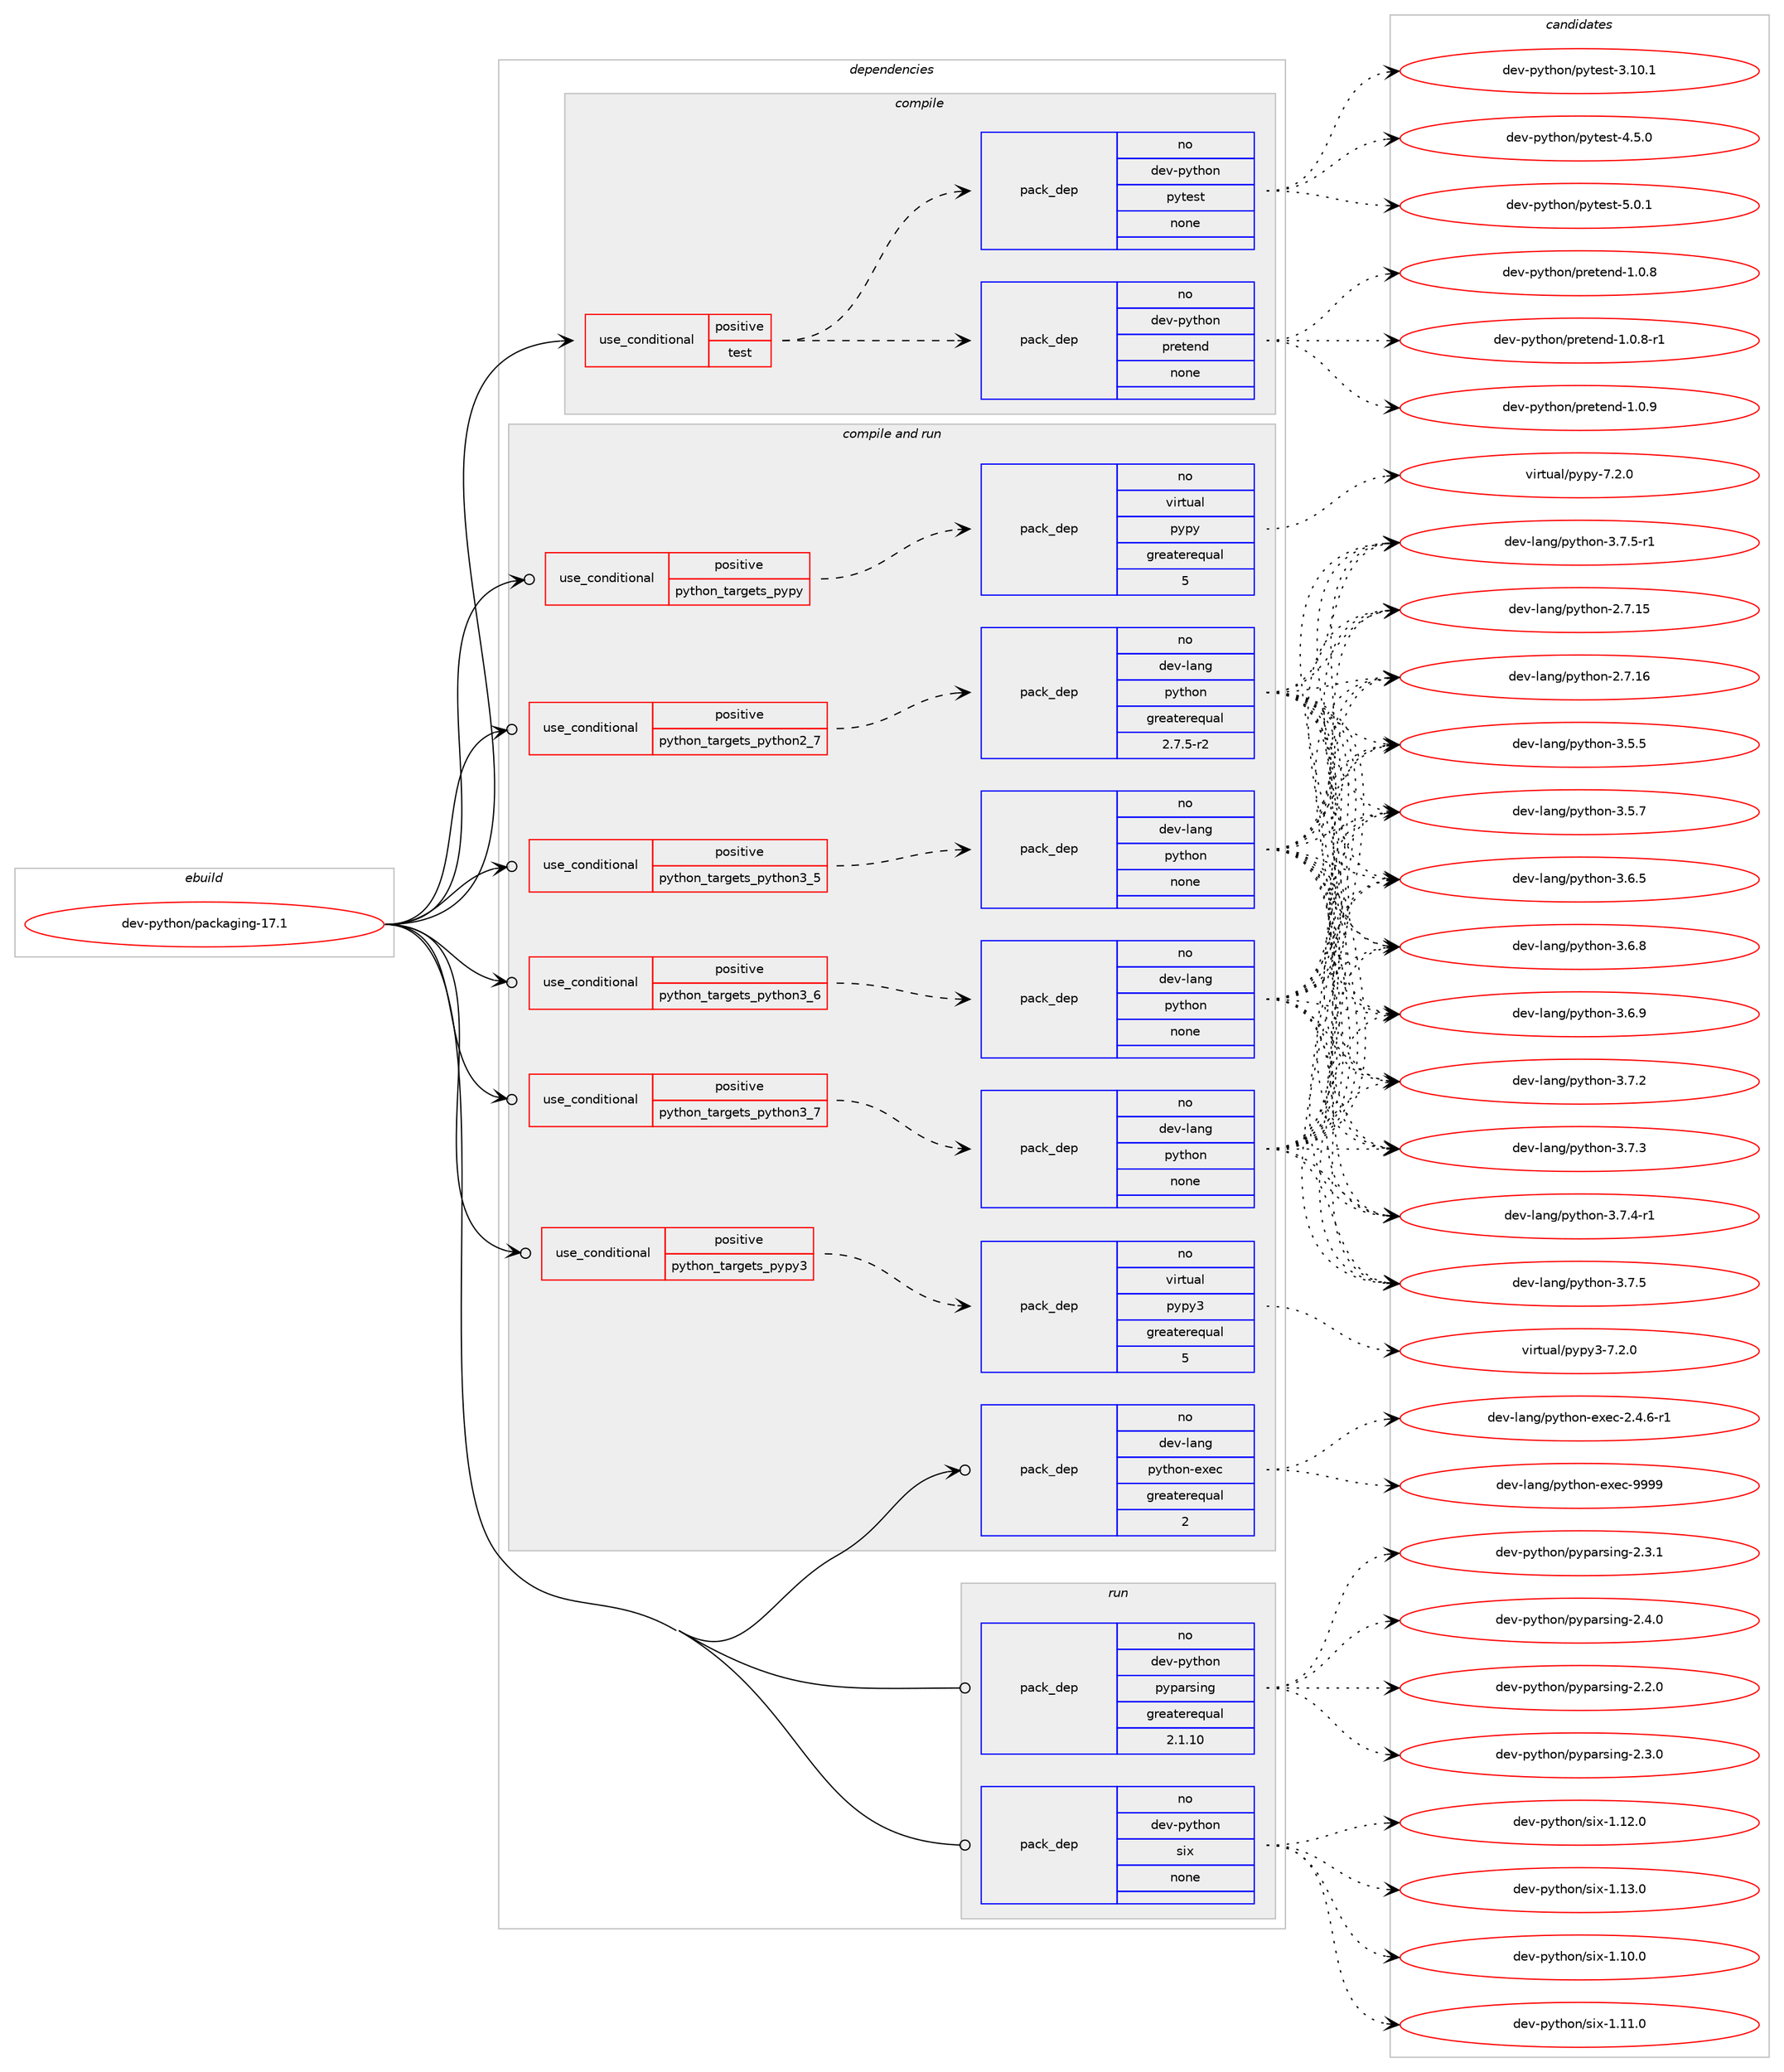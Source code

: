 digraph prolog {

# *************
# Graph options
# *************

newrank=true;
concentrate=true;
compound=true;
graph [rankdir=LR,fontname=Helvetica,fontsize=10,ranksep=1.5];#, ranksep=2.5, nodesep=0.2];
edge  [arrowhead=vee];
node  [fontname=Helvetica,fontsize=10];

# **********
# The ebuild
# **********

subgraph cluster_leftcol {
color=gray;
label=<<i>ebuild</i>>;
id [label="dev-python/packaging-17.1", color=red, width=4, href="../dev-python/packaging-17.1.svg"];
}

# ****************
# The dependencies
# ****************

subgraph cluster_midcol {
color=gray;
label=<<i>dependencies</i>>;
subgraph cluster_compile {
fillcolor="#eeeeee";
style=filled;
label=<<i>compile</i>>;
subgraph cond143972 {
dependency620094 [label=<<TABLE BORDER="0" CELLBORDER="1" CELLSPACING="0" CELLPADDING="4"><TR><TD ROWSPAN="3" CELLPADDING="10">use_conditional</TD></TR><TR><TD>positive</TD></TR><TR><TD>test</TD></TR></TABLE>>, shape=none, color=red];
subgraph pack464310 {
dependency620095 [label=<<TABLE BORDER="0" CELLBORDER="1" CELLSPACING="0" CELLPADDING="4" WIDTH="220"><TR><TD ROWSPAN="6" CELLPADDING="30">pack_dep</TD></TR><TR><TD WIDTH="110">no</TD></TR><TR><TD>dev-python</TD></TR><TR><TD>pretend</TD></TR><TR><TD>none</TD></TR><TR><TD></TD></TR></TABLE>>, shape=none, color=blue];
}
dependency620094:e -> dependency620095:w [weight=20,style="dashed",arrowhead="vee"];
subgraph pack464311 {
dependency620096 [label=<<TABLE BORDER="0" CELLBORDER="1" CELLSPACING="0" CELLPADDING="4" WIDTH="220"><TR><TD ROWSPAN="6" CELLPADDING="30">pack_dep</TD></TR><TR><TD WIDTH="110">no</TD></TR><TR><TD>dev-python</TD></TR><TR><TD>pytest</TD></TR><TR><TD>none</TD></TR><TR><TD></TD></TR></TABLE>>, shape=none, color=blue];
}
dependency620094:e -> dependency620096:w [weight=20,style="dashed",arrowhead="vee"];
}
id:e -> dependency620094:w [weight=20,style="solid",arrowhead="vee"];
}
subgraph cluster_compileandrun {
fillcolor="#eeeeee";
style=filled;
label=<<i>compile and run</i>>;
subgraph cond143973 {
dependency620097 [label=<<TABLE BORDER="0" CELLBORDER="1" CELLSPACING="0" CELLPADDING="4"><TR><TD ROWSPAN="3" CELLPADDING="10">use_conditional</TD></TR><TR><TD>positive</TD></TR><TR><TD>python_targets_pypy</TD></TR></TABLE>>, shape=none, color=red];
subgraph pack464312 {
dependency620098 [label=<<TABLE BORDER="0" CELLBORDER="1" CELLSPACING="0" CELLPADDING="4" WIDTH="220"><TR><TD ROWSPAN="6" CELLPADDING="30">pack_dep</TD></TR><TR><TD WIDTH="110">no</TD></TR><TR><TD>virtual</TD></TR><TR><TD>pypy</TD></TR><TR><TD>greaterequal</TD></TR><TR><TD>5</TD></TR></TABLE>>, shape=none, color=blue];
}
dependency620097:e -> dependency620098:w [weight=20,style="dashed",arrowhead="vee"];
}
id:e -> dependency620097:w [weight=20,style="solid",arrowhead="odotvee"];
subgraph cond143974 {
dependency620099 [label=<<TABLE BORDER="0" CELLBORDER="1" CELLSPACING="0" CELLPADDING="4"><TR><TD ROWSPAN="3" CELLPADDING="10">use_conditional</TD></TR><TR><TD>positive</TD></TR><TR><TD>python_targets_pypy3</TD></TR></TABLE>>, shape=none, color=red];
subgraph pack464313 {
dependency620100 [label=<<TABLE BORDER="0" CELLBORDER="1" CELLSPACING="0" CELLPADDING="4" WIDTH="220"><TR><TD ROWSPAN="6" CELLPADDING="30">pack_dep</TD></TR><TR><TD WIDTH="110">no</TD></TR><TR><TD>virtual</TD></TR><TR><TD>pypy3</TD></TR><TR><TD>greaterequal</TD></TR><TR><TD>5</TD></TR></TABLE>>, shape=none, color=blue];
}
dependency620099:e -> dependency620100:w [weight=20,style="dashed",arrowhead="vee"];
}
id:e -> dependency620099:w [weight=20,style="solid",arrowhead="odotvee"];
subgraph cond143975 {
dependency620101 [label=<<TABLE BORDER="0" CELLBORDER="1" CELLSPACING="0" CELLPADDING="4"><TR><TD ROWSPAN="3" CELLPADDING="10">use_conditional</TD></TR><TR><TD>positive</TD></TR><TR><TD>python_targets_python2_7</TD></TR></TABLE>>, shape=none, color=red];
subgraph pack464314 {
dependency620102 [label=<<TABLE BORDER="0" CELLBORDER="1" CELLSPACING="0" CELLPADDING="4" WIDTH="220"><TR><TD ROWSPAN="6" CELLPADDING="30">pack_dep</TD></TR><TR><TD WIDTH="110">no</TD></TR><TR><TD>dev-lang</TD></TR><TR><TD>python</TD></TR><TR><TD>greaterequal</TD></TR><TR><TD>2.7.5-r2</TD></TR></TABLE>>, shape=none, color=blue];
}
dependency620101:e -> dependency620102:w [weight=20,style="dashed",arrowhead="vee"];
}
id:e -> dependency620101:w [weight=20,style="solid",arrowhead="odotvee"];
subgraph cond143976 {
dependency620103 [label=<<TABLE BORDER="0" CELLBORDER="1" CELLSPACING="0" CELLPADDING="4"><TR><TD ROWSPAN="3" CELLPADDING="10">use_conditional</TD></TR><TR><TD>positive</TD></TR><TR><TD>python_targets_python3_5</TD></TR></TABLE>>, shape=none, color=red];
subgraph pack464315 {
dependency620104 [label=<<TABLE BORDER="0" CELLBORDER="1" CELLSPACING="0" CELLPADDING="4" WIDTH="220"><TR><TD ROWSPAN="6" CELLPADDING="30">pack_dep</TD></TR><TR><TD WIDTH="110">no</TD></TR><TR><TD>dev-lang</TD></TR><TR><TD>python</TD></TR><TR><TD>none</TD></TR><TR><TD></TD></TR></TABLE>>, shape=none, color=blue];
}
dependency620103:e -> dependency620104:w [weight=20,style="dashed",arrowhead="vee"];
}
id:e -> dependency620103:w [weight=20,style="solid",arrowhead="odotvee"];
subgraph cond143977 {
dependency620105 [label=<<TABLE BORDER="0" CELLBORDER="1" CELLSPACING="0" CELLPADDING="4"><TR><TD ROWSPAN="3" CELLPADDING="10">use_conditional</TD></TR><TR><TD>positive</TD></TR><TR><TD>python_targets_python3_6</TD></TR></TABLE>>, shape=none, color=red];
subgraph pack464316 {
dependency620106 [label=<<TABLE BORDER="0" CELLBORDER="1" CELLSPACING="0" CELLPADDING="4" WIDTH="220"><TR><TD ROWSPAN="6" CELLPADDING="30">pack_dep</TD></TR><TR><TD WIDTH="110">no</TD></TR><TR><TD>dev-lang</TD></TR><TR><TD>python</TD></TR><TR><TD>none</TD></TR><TR><TD></TD></TR></TABLE>>, shape=none, color=blue];
}
dependency620105:e -> dependency620106:w [weight=20,style="dashed",arrowhead="vee"];
}
id:e -> dependency620105:w [weight=20,style="solid",arrowhead="odotvee"];
subgraph cond143978 {
dependency620107 [label=<<TABLE BORDER="0" CELLBORDER="1" CELLSPACING="0" CELLPADDING="4"><TR><TD ROWSPAN="3" CELLPADDING="10">use_conditional</TD></TR><TR><TD>positive</TD></TR><TR><TD>python_targets_python3_7</TD></TR></TABLE>>, shape=none, color=red];
subgraph pack464317 {
dependency620108 [label=<<TABLE BORDER="0" CELLBORDER="1" CELLSPACING="0" CELLPADDING="4" WIDTH="220"><TR><TD ROWSPAN="6" CELLPADDING="30">pack_dep</TD></TR><TR><TD WIDTH="110">no</TD></TR><TR><TD>dev-lang</TD></TR><TR><TD>python</TD></TR><TR><TD>none</TD></TR><TR><TD></TD></TR></TABLE>>, shape=none, color=blue];
}
dependency620107:e -> dependency620108:w [weight=20,style="dashed",arrowhead="vee"];
}
id:e -> dependency620107:w [weight=20,style="solid",arrowhead="odotvee"];
subgraph pack464318 {
dependency620109 [label=<<TABLE BORDER="0" CELLBORDER="1" CELLSPACING="0" CELLPADDING="4" WIDTH="220"><TR><TD ROWSPAN="6" CELLPADDING="30">pack_dep</TD></TR><TR><TD WIDTH="110">no</TD></TR><TR><TD>dev-lang</TD></TR><TR><TD>python-exec</TD></TR><TR><TD>greaterequal</TD></TR><TR><TD>2</TD></TR></TABLE>>, shape=none, color=blue];
}
id:e -> dependency620109:w [weight=20,style="solid",arrowhead="odotvee"];
}
subgraph cluster_run {
fillcolor="#eeeeee";
style=filled;
label=<<i>run</i>>;
subgraph pack464319 {
dependency620110 [label=<<TABLE BORDER="0" CELLBORDER="1" CELLSPACING="0" CELLPADDING="4" WIDTH="220"><TR><TD ROWSPAN="6" CELLPADDING="30">pack_dep</TD></TR><TR><TD WIDTH="110">no</TD></TR><TR><TD>dev-python</TD></TR><TR><TD>pyparsing</TD></TR><TR><TD>greaterequal</TD></TR><TR><TD>2.1.10</TD></TR></TABLE>>, shape=none, color=blue];
}
id:e -> dependency620110:w [weight=20,style="solid",arrowhead="odot"];
subgraph pack464320 {
dependency620111 [label=<<TABLE BORDER="0" CELLBORDER="1" CELLSPACING="0" CELLPADDING="4" WIDTH="220"><TR><TD ROWSPAN="6" CELLPADDING="30">pack_dep</TD></TR><TR><TD WIDTH="110">no</TD></TR><TR><TD>dev-python</TD></TR><TR><TD>six</TD></TR><TR><TD>none</TD></TR><TR><TD></TD></TR></TABLE>>, shape=none, color=blue];
}
id:e -> dependency620111:w [weight=20,style="solid",arrowhead="odot"];
}
}

# **************
# The candidates
# **************

subgraph cluster_choices {
rank=same;
color=gray;
label=<<i>candidates</i>>;

subgraph choice464310 {
color=black;
nodesep=1;
choice1001011184511212111610411111047112114101116101110100454946484656 [label="dev-python/pretend-1.0.8", color=red, width=4,href="../dev-python/pretend-1.0.8.svg"];
choice10010111845112121116104111110471121141011161011101004549464846564511449 [label="dev-python/pretend-1.0.8-r1", color=red, width=4,href="../dev-python/pretend-1.0.8-r1.svg"];
choice1001011184511212111610411111047112114101116101110100454946484657 [label="dev-python/pretend-1.0.9", color=red, width=4,href="../dev-python/pretend-1.0.9.svg"];
dependency620095:e -> choice1001011184511212111610411111047112114101116101110100454946484656:w [style=dotted,weight="100"];
dependency620095:e -> choice10010111845112121116104111110471121141011161011101004549464846564511449:w [style=dotted,weight="100"];
dependency620095:e -> choice1001011184511212111610411111047112114101116101110100454946484657:w [style=dotted,weight="100"];
}
subgraph choice464311 {
color=black;
nodesep=1;
choice100101118451121211161041111104711212111610111511645514649484649 [label="dev-python/pytest-3.10.1", color=red, width=4,href="../dev-python/pytest-3.10.1.svg"];
choice1001011184511212111610411111047112121116101115116455246534648 [label="dev-python/pytest-4.5.0", color=red, width=4,href="../dev-python/pytest-4.5.0.svg"];
choice1001011184511212111610411111047112121116101115116455346484649 [label="dev-python/pytest-5.0.1", color=red, width=4,href="../dev-python/pytest-5.0.1.svg"];
dependency620096:e -> choice100101118451121211161041111104711212111610111511645514649484649:w [style=dotted,weight="100"];
dependency620096:e -> choice1001011184511212111610411111047112121116101115116455246534648:w [style=dotted,weight="100"];
dependency620096:e -> choice1001011184511212111610411111047112121116101115116455346484649:w [style=dotted,weight="100"];
}
subgraph choice464312 {
color=black;
nodesep=1;
choice1181051141161179710847112121112121455546504648 [label="virtual/pypy-7.2.0", color=red, width=4,href="../virtual/pypy-7.2.0.svg"];
dependency620098:e -> choice1181051141161179710847112121112121455546504648:w [style=dotted,weight="100"];
}
subgraph choice464313 {
color=black;
nodesep=1;
choice118105114116117971084711212111212151455546504648 [label="virtual/pypy3-7.2.0", color=red, width=4,href="../virtual/pypy3-7.2.0.svg"];
dependency620100:e -> choice118105114116117971084711212111212151455546504648:w [style=dotted,weight="100"];
}
subgraph choice464314 {
color=black;
nodesep=1;
choice10010111845108971101034711212111610411111045504655464953 [label="dev-lang/python-2.7.15", color=red, width=4,href="../dev-lang/python-2.7.15.svg"];
choice10010111845108971101034711212111610411111045504655464954 [label="dev-lang/python-2.7.16", color=red, width=4,href="../dev-lang/python-2.7.16.svg"];
choice100101118451089711010347112121116104111110455146534653 [label="dev-lang/python-3.5.5", color=red, width=4,href="../dev-lang/python-3.5.5.svg"];
choice100101118451089711010347112121116104111110455146534655 [label="dev-lang/python-3.5.7", color=red, width=4,href="../dev-lang/python-3.5.7.svg"];
choice100101118451089711010347112121116104111110455146544653 [label="dev-lang/python-3.6.5", color=red, width=4,href="../dev-lang/python-3.6.5.svg"];
choice100101118451089711010347112121116104111110455146544656 [label="dev-lang/python-3.6.8", color=red, width=4,href="../dev-lang/python-3.6.8.svg"];
choice100101118451089711010347112121116104111110455146544657 [label="dev-lang/python-3.6.9", color=red, width=4,href="../dev-lang/python-3.6.9.svg"];
choice100101118451089711010347112121116104111110455146554650 [label="dev-lang/python-3.7.2", color=red, width=4,href="../dev-lang/python-3.7.2.svg"];
choice100101118451089711010347112121116104111110455146554651 [label="dev-lang/python-3.7.3", color=red, width=4,href="../dev-lang/python-3.7.3.svg"];
choice1001011184510897110103471121211161041111104551465546524511449 [label="dev-lang/python-3.7.4-r1", color=red, width=4,href="../dev-lang/python-3.7.4-r1.svg"];
choice100101118451089711010347112121116104111110455146554653 [label="dev-lang/python-3.7.5", color=red, width=4,href="../dev-lang/python-3.7.5.svg"];
choice1001011184510897110103471121211161041111104551465546534511449 [label="dev-lang/python-3.7.5-r1", color=red, width=4,href="../dev-lang/python-3.7.5-r1.svg"];
dependency620102:e -> choice10010111845108971101034711212111610411111045504655464953:w [style=dotted,weight="100"];
dependency620102:e -> choice10010111845108971101034711212111610411111045504655464954:w [style=dotted,weight="100"];
dependency620102:e -> choice100101118451089711010347112121116104111110455146534653:w [style=dotted,weight="100"];
dependency620102:e -> choice100101118451089711010347112121116104111110455146534655:w [style=dotted,weight="100"];
dependency620102:e -> choice100101118451089711010347112121116104111110455146544653:w [style=dotted,weight="100"];
dependency620102:e -> choice100101118451089711010347112121116104111110455146544656:w [style=dotted,weight="100"];
dependency620102:e -> choice100101118451089711010347112121116104111110455146544657:w [style=dotted,weight="100"];
dependency620102:e -> choice100101118451089711010347112121116104111110455146554650:w [style=dotted,weight="100"];
dependency620102:e -> choice100101118451089711010347112121116104111110455146554651:w [style=dotted,weight="100"];
dependency620102:e -> choice1001011184510897110103471121211161041111104551465546524511449:w [style=dotted,weight="100"];
dependency620102:e -> choice100101118451089711010347112121116104111110455146554653:w [style=dotted,weight="100"];
dependency620102:e -> choice1001011184510897110103471121211161041111104551465546534511449:w [style=dotted,weight="100"];
}
subgraph choice464315 {
color=black;
nodesep=1;
choice10010111845108971101034711212111610411111045504655464953 [label="dev-lang/python-2.7.15", color=red, width=4,href="../dev-lang/python-2.7.15.svg"];
choice10010111845108971101034711212111610411111045504655464954 [label="dev-lang/python-2.7.16", color=red, width=4,href="../dev-lang/python-2.7.16.svg"];
choice100101118451089711010347112121116104111110455146534653 [label="dev-lang/python-3.5.5", color=red, width=4,href="../dev-lang/python-3.5.5.svg"];
choice100101118451089711010347112121116104111110455146534655 [label="dev-lang/python-3.5.7", color=red, width=4,href="../dev-lang/python-3.5.7.svg"];
choice100101118451089711010347112121116104111110455146544653 [label="dev-lang/python-3.6.5", color=red, width=4,href="../dev-lang/python-3.6.5.svg"];
choice100101118451089711010347112121116104111110455146544656 [label="dev-lang/python-3.6.8", color=red, width=4,href="../dev-lang/python-3.6.8.svg"];
choice100101118451089711010347112121116104111110455146544657 [label="dev-lang/python-3.6.9", color=red, width=4,href="../dev-lang/python-3.6.9.svg"];
choice100101118451089711010347112121116104111110455146554650 [label="dev-lang/python-3.7.2", color=red, width=4,href="../dev-lang/python-3.7.2.svg"];
choice100101118451089711010347112121116104111110455146554651 [label="dev-lang/python-3.7.3", color=red, width=4,href="../dev-lang/python-3.7.3.svg"];
choice1001011184510897110103471121211161041111104551465546524511449 [label="dev-lang/python-3.7.4-r1", color=red, width=4,href="../dev-lang/python-3.7.4-r1.svg"];
choice100101118451089711010347112121116104111110455146554653 [label="dev-lang/python-3.7.5", color=red, width=4,href="../dev-lang/python-3.7.5.svg"];
choice1001011184510897110103471121211161041111104551465546534511449 [label="dev-lang/python-3.7.5-r1", color=red, width=4,href="../dev-lang/python-3.7.5-r1.svg"];
dependency620104:e -> choice10010111845108971101034711212111610411111045504655464953:w [style=dotted,weight="100"];
dependency620104:e -> choice10010111845108971101034711212111610411111045504655464954:w [style=dotted,weight="100"];
dependency620104:e -> choice100101118451089711010347112121116104111110455146534653:w [style=dotted,weight="100"];
dependency620104:e -> choice100101118451089711010347112121116104111110455146534655:w [style=dotted,weight="100"];
dependency620104:e -> choice100101118451089711010347112121116104111110455146544653:w [style=dotted,weight="100"];
dependency620104:e -> choice100101118451089711010347112121116104111110455146544656:w [style=dotted,weight="100"];
dependency620104:e -> choice100101118451089711010347112121116104111110455146544657:w [style=dotted,weight="100"];
dependency620104:e -> choice100101118451089711010347112121116104111110455146554650:w [style=dotted,weight="100"];
dependency620104:e -> choice100101118451089711010347112121116104111110455146554651:w [style=dotted,weight="100"];
dependency620104:e -> choice1001011184510897110103471121211161041111104551465546524511449:w [style=dotted,weight="100"];
dependency620104:e -> choice100101118451089711010347112121116104111110455146554653:w [style=dotted,weight="100"];
dependency620104:e -> choice1001011184510897110103471121211161041111104551465546534511449:w [style=dotted,weight="100"];
}
subgraph choice464316 {
color=black;
nodesep=1;
choice10010111845108971101034711212111610411111045504655464953 [label="dev-lang/python-2.7.15", color=red, width=4,href="../dev-lang/python-2.7.15.svg"];
choice10010111845108971101034711212111610411111045504655464954 [label="dev-lang/python-2.7.16", color=red, width=4,href="../dev-lang/python-2.7.16.svg"];
choice100101118451089711010347112121116104111110455146534653 [label="dev-lang/python-3.5.5", color=red, width=4,href="../dev-lang/python-3.5.5.svg"];
choice100101118451089711010347112121116104111110455146534655 [label="dev-lang/python-3.5.7", color=red, width=4,href="../dev-lang/python-3.5.7.svg"];
choice100101118451089711010347112121116104111110455146544653 [label="dev-lang/python-3.6.5", color=red, width=4,href="../dev-lang/python-3.6.5.svg"];
choice100101118451089711010347112121116104111110455146544656 [label="dev-lang/python-3.6.8", color=red, width=4,href="../dev-lang/python-3.6.8.svg"];
choice100101118451089711010347112121116104111110455146544657 [label="dev-lang/python-3.6.9", color=red, width=4,href="../dev-lang/python-3.6.9.svg"];
choice100101118451089711010347112121116104111110455146554650 [label="dev-lang/python-3.7.2", color=red, width=4,href="../dev-lang/python-3.7.2.svg"];
choice100101118451089711010347112121116104111110455146554651 [label="dev-lang/python-3.7.3", color=red, width=4,href="../dev-lang/python-3.7.3.svg"];
choice1001011184510897110103471121211161041111104551465546524511449 [label="dev-lang/python-3.7.4-r1", color=red, width=4,href="../dev-lang/python-3.7.4-r1.svg"];
choice100101118451089711010347112121116104111110455146554653 [label="dev-lang/python-3.7.5", color=red, width=4,href="../dev-lang/python-3.7.5.svg"];
choice1001011184510897110103471121211161041111104551465546534511449 [label="dev-lang/python-3.7.5-r1", color=red, width=4,href="../dev-lang/python-3.7.5-r1.svg"];
dependency620106:e -> choice10010111845108971101034711212111610411111045504655464953:w [style=dotted,weight="100"];
dependency620106:e -> choice10010111845108971101034711212111610411111045504655464954:w [style=dotted,weight="100"];
dependency620106:e -> choice100101118451089711010347112121116104111110455146534653:w [style=dotted,weight="100"];
dependency620106:e -> choice100101118451089711010347112121116104111110455146534655:w [style=dotted,weight="100"];
dependency620106:e -> choice100101118451089711010347112121116104111110455146544653:w [style=dotted,weight="100"];
dependency620106:e -> choice100101118451089711010347112121116104111110455146544656:w [style=dotted,weight="100"];
dependency620106:e -> choice100101118451089711010347112121116104111110455146544657:w [style=dotted,weight="100"];
dependency620106:e -> choice100101118451089711010347112121116104111110455146554650:w [style=dotted,weight="100"];
dependency620106:e -> choice100101118451089711010347112121116104111110455146554651:w [style=dotted,weight="100"];
dependency620106:e -> choice1001011184510897110103471121211161041111104551465546524511449:w [style=dotted,weight="100"];
dependency620106:e -> choice100101118451089711010347112121116104111110455146554653:w [style=dotted,weight="100"];
dependency620106:e -> choice1001011184510897110103471121211161041111104551465546534511449:w [style=dotted,weight="100"];
}
subgraph choice464317 {
color=black;
nodesep=1;
choice10010111845108971101034711212111610411111045504655464953 [label="dev-lang/python-2.7.15", color=red, width=4,href="../dev-lang/python-2.7.15.svg"];
choice10010111845108971101034711212111610411111045504655464954 [label="dev-lang/python-2.7.16", color=red, width=4,href="../dev-lang/python-2.7.16.svg"];
choice100101118451089711010347112121116104111110455146534653 [label="dev-lang/python-3.5.5", color=red, width=4,href="../dev-lang/python-3.5.5.svg"];
choice100101118451089711010347112121116104111110455146534655 [label="dev-lang/python-3.5.7", color=red, width=4,href="../dev-lang/python-3.5.7.svg"];
choice100101118451089711010347112121116104111110455146544653 [label="dev-lang/python-3.6.5", color=red, width=4,href="../dev-lang/python-3.6.5.svg"];
choice100101118451089711010347112121116104111110455146544656 [label="dev-lang/python-3.6.8", color=red, width=4,href="../dev-lang/python-3.6.8.svg"];
choice100101118451089711010347112121116104111110455146544657 [label="dev-lang/python-3.6.9", color=red, width=4,href="../dev-lang/python-3.6.9.svg"];
choice100101118451089711010347112121116104111110455146554650 [label="dev-lang/python-3.7.2", color=red, width=4,href="../dev-lang/python-3.7.2.svg"];
choice100101118451089711010347112121116104111110455146554651 [label="dev-lang/python-3.7.3", color=red, width=4,href="../dev-lang/python-3.7.3.svg"];
choice1001011184510897110103471121211161041111104551465546524511449 [label="dev-lang/python-3.7.4-r1", color=red, width=4,href="../dev-lang/python-3.7.4-r1.svg"];
choice100101118451089711010347112121116104111110455146554653 [label="dev-lang/python-3.7.5", color=red, width=4,href="../dev-lang/python-3.7.5.svg"];
choice1001011184510897110103471121211161041111104551465546534511449 [label="dev-lang/python-3.7.5-r1", color=red, width=4,href="../dev-lang/python-3.7.5-r1.svg"];
dependency620108:e -> choice10010111845108971101034711212111610411111045504655464953:w [style=dotted,weight="100"];
dependency620108:e -> choice10010111845108971101034711212111610411111045504655464954:w [style=dotted,weight="100"];
dependency620108:e -> choice100101118451089711010347112121116104111110455146534653:w [style=dotted,weight="100"];
dependency620108:e -> choice100101118451089711010347112121116104111110455146534655:w [style=dotted,weight="100"];
dependency620108:e -> choice100101118451089711010347112121116104111110455146544653:w [style=dotted,weight="100"];
dependency620108:e -> choice100101118451089711010347112121116104111110455146544656:w [style=dotted,weight="100"];
dependency620108:e -> choice100101118451089711010347112121116104111110455146544657:w [style=dotted,weight="100"];
dependency620108:e -> choice100101118451089711010347112121116104111110455146554650:w [style=dotted,weight="100"];
dependency620108:e -> choice100101118451089711010347112121116104111110455146554651:w [style=dotted,weight="100"];
dependency620108:e -> choice1001011184510897110103471121211161041111104551465546524511449:w [style=dotted,weight="100"];
dependency620108:e -> choice100101118451089711010347112121116104111110455146554653:w [style=dotted,weight="100"];
dependency620108:e -> choice1001011184510897110103471121211161041111104551465546534511449:w [style=dotted,weight="100"];
}
subgraph choice464318 {
color=black;
nodesep=1;
choice10010111845108971101034711212111610411111045101120101994550465246544511449 [label="dev-lang/python-exec-2.4.6-r1", color=red, width=4,href="../dev-lang/python-exec-2.4.6-r1.svg"];
choice10010111845108971101034711212111610411111045101120101994557575757 [label="dev-lang/python-exec-9999", color=red, width=4,href="../dev-lang/python-exec-9999.svg"];
dependency620109:e -> choice10010111845108971101034711212111610411111045101120101994550465246544511449:w [style=dotted,weight="100"];
dependency620109:e -> choice10010111845108971101034711212111610411111045101120101994557575757:w [style=dotted,weight="100"];
}
subgraph choice464319 {
color=black;
nodesep=1;
choice100101118451121211161041111104711212111297114115105110103455046504648 [label="dev-python/pyparsing-2.2.0", color=red, width=4,href="../dev-python/pyparsing-2.2.0.svg"];
choice100101118451121211161041111104711212111297114115105110103455046514648 [label="dev-python/pyparsing-2.3.0", color=red, width=4,href="../dev-python/pyparsing-2.3.0.svg"];
choice100101118451121211161041111104711212111297114115105110103455046514649 [label="dev-python/pyparsing-2.3.1", color=red, width=4,href="../dev-python/pyparsing-2.3.1.svg"];
choice100101118451121211161041111104711212111297114115105110103455046524648 [label="dev-python/pyparsing-2.4.0", color=red, width=4,href="../dev-python/pyparsing-2.4.0.svg"];
dependency620110:e -> choice100101118451121211161041111104711212111297114115105110103455046504648:w [style=dotted,weight="100"];
dependency620110:e -> choice100101118451121211161041111104711212111297114115105110103455046514648:w [style=dotted,weight="100"];
dependency620110:e -> choice100101118451121211161041111104711212111297114115105110103455046514649:w [style=dotted,weight="100"];
dependency620110:e -> choice100101118451121211161041111104711212111297114115105110103455046524648:w [style=dotted,weight="100"];
}
subgraph choice464320 {
color=black;
nodesep=1;
choice100101118451121211161041111104711510512045494649484648 [label="dev-python/six-1.10.0", color=red, width=4,href="../dev-python/six-1.10.0.svg"];
choice100101118451121211161041111104711510512045494649494648 [label="dev-python/six-1.11.0", color=red, width=4,href="../dev-python/six-1.11.0.svg"];
choice100101118451121211161041111104711510512045494649504648 [label="dev-python/six-1.12.0", color=red, width=4,href="../dev-python/six-1.12.0.svg"];
choice100101118451121211161041111104711510512045494649514648 [label="dev-python/six-1.13.0", color=red, width=4,href="../dev-python/six-1.13.0.svg"];
dependency620111:e -> choice100101118451121211161041111104711510512045494649484648:w [style=dotted,weight="100"];
dependency620111:e -> choice100101118451121211161041111104711510512045494649494648:w [style=dotted,weight="100"];
dependency620111:e -> choice100101118451121211161041111104711510512045494649504648:w [style=dotted,weight="100"];
dependency620111:e -> choice100101118451121211161041111104711510512045494649514648:w [style=dotted,weight="100"];
}
}

}
